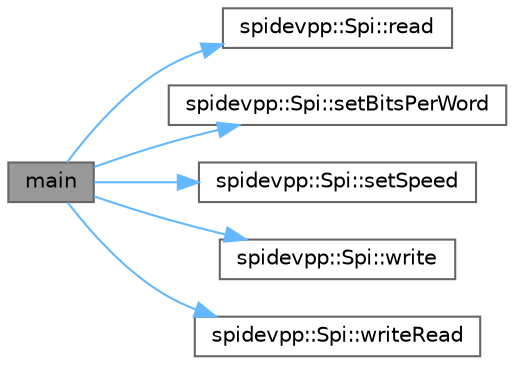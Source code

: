 digraph "main"
{
 // LATEX_PDF_SIZE
  bgcolor="transparent";
  edge [fontname=Helvetica,fontsize=10,labelfontname=Helvetica,labelfontsize=10];
  node [fontname=Helvetica,fontsize=10,shape=box,height=0.2,width=0.4];
  rankdir="LR";
  Node1 [label="main",height=0.2,width=0.4,color="gray40", fillcolor="grey60", style="filled", fontcolor="black",tooltip=" "];
  Node1 -> Node2 [color="steelblue1",style="solid"];
  Node2 [label="spidevpp::Spi::read",height=0.2,width=0.4,color="grey40", fillcolor="white", style="filled",URL="$classspidevpp_1_1_spi.html#a4904e24513ca4bdeb3b1bfad23d49962",tooltip=" "];
  Node1 -> Node3 [color="steelblue1",style="solid"];
  Node3 [label="spidevpp::Spi::setBitsPerWord",height=0.2,width=0.4,color="grey40", fillcolor="white", style="filled",URL="$classspidevpp_1_1_spi.html#a11196eac443c99e4ff1aadfaab8e71c7",tooltip=" "];
  Node1 -> Node4 [color="steelblue1",style="solid"];
  Node4 [label="spidevpp::Spi::setSpeed",height=0.2,width=0.4,color="grey40", fillcolor="white", style="filled",URL="$classspidevpp_1_1_spi.html#af1876959b848c59a9a7ff5a8db5399cb",tooltip=" "];
  Node1 -> Node5 [color="steelblue1",style="solid"];
  Node5 [label="spidevpp::Spi::write",height=0.2,width=0.4,color="grey40", fillcolor="white", style="filled",URL="$classspidevpp_1_1_spi.html#a43b2fea53e280e1a4bd6d29d969440a4",tooltip=" "];
  Node1 -> Node6 [color="steelblue1",style="solid"];
  Node6 [label="spidevpp::Spi::writeRead",height=0.2,width=0.4,color="grey40", fillcolor="white", style="filled",URL="$classspidevpp_1_1_spi.html#a4ba82061fa64e934b0fdc1a10bcfccd8",tooltip=" "];
}
